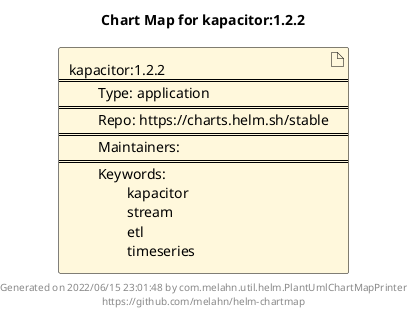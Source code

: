 @startuml
skinparam linetype ortho
skinparam backgroundColor white
skinparam usecaseBorderColor black
skinparam usecaseArrowColor LightSlateGray
skinparam artifactBorderColor black
skinparam artifactArrowColor LightSlateGray

title Chart Map for kapacitor:1.2.2

'There is one referenced Helm Chart
artifact "kapacitor:1.2.2\n====\n\tType: application\n====\n\tRepo: https://charts.helm.sh/stable\n====\n\tMaintainers: \n====\n\tKeywords: \n\t\tkapacitor\n\t\tstream\n\t\tetl\n\t\ttimeseries" as kapacitor_1_2_2 #Cornsilk

'There are 0 referenced Docker Images

'Chart Dependencies

center footer Generated on 2022/06/15 23:01:48 by com.melahn.util.helm.PlantUmlChartMapPrinter\nhttps://github.com/melahn/helm-chartmap
@enduml
